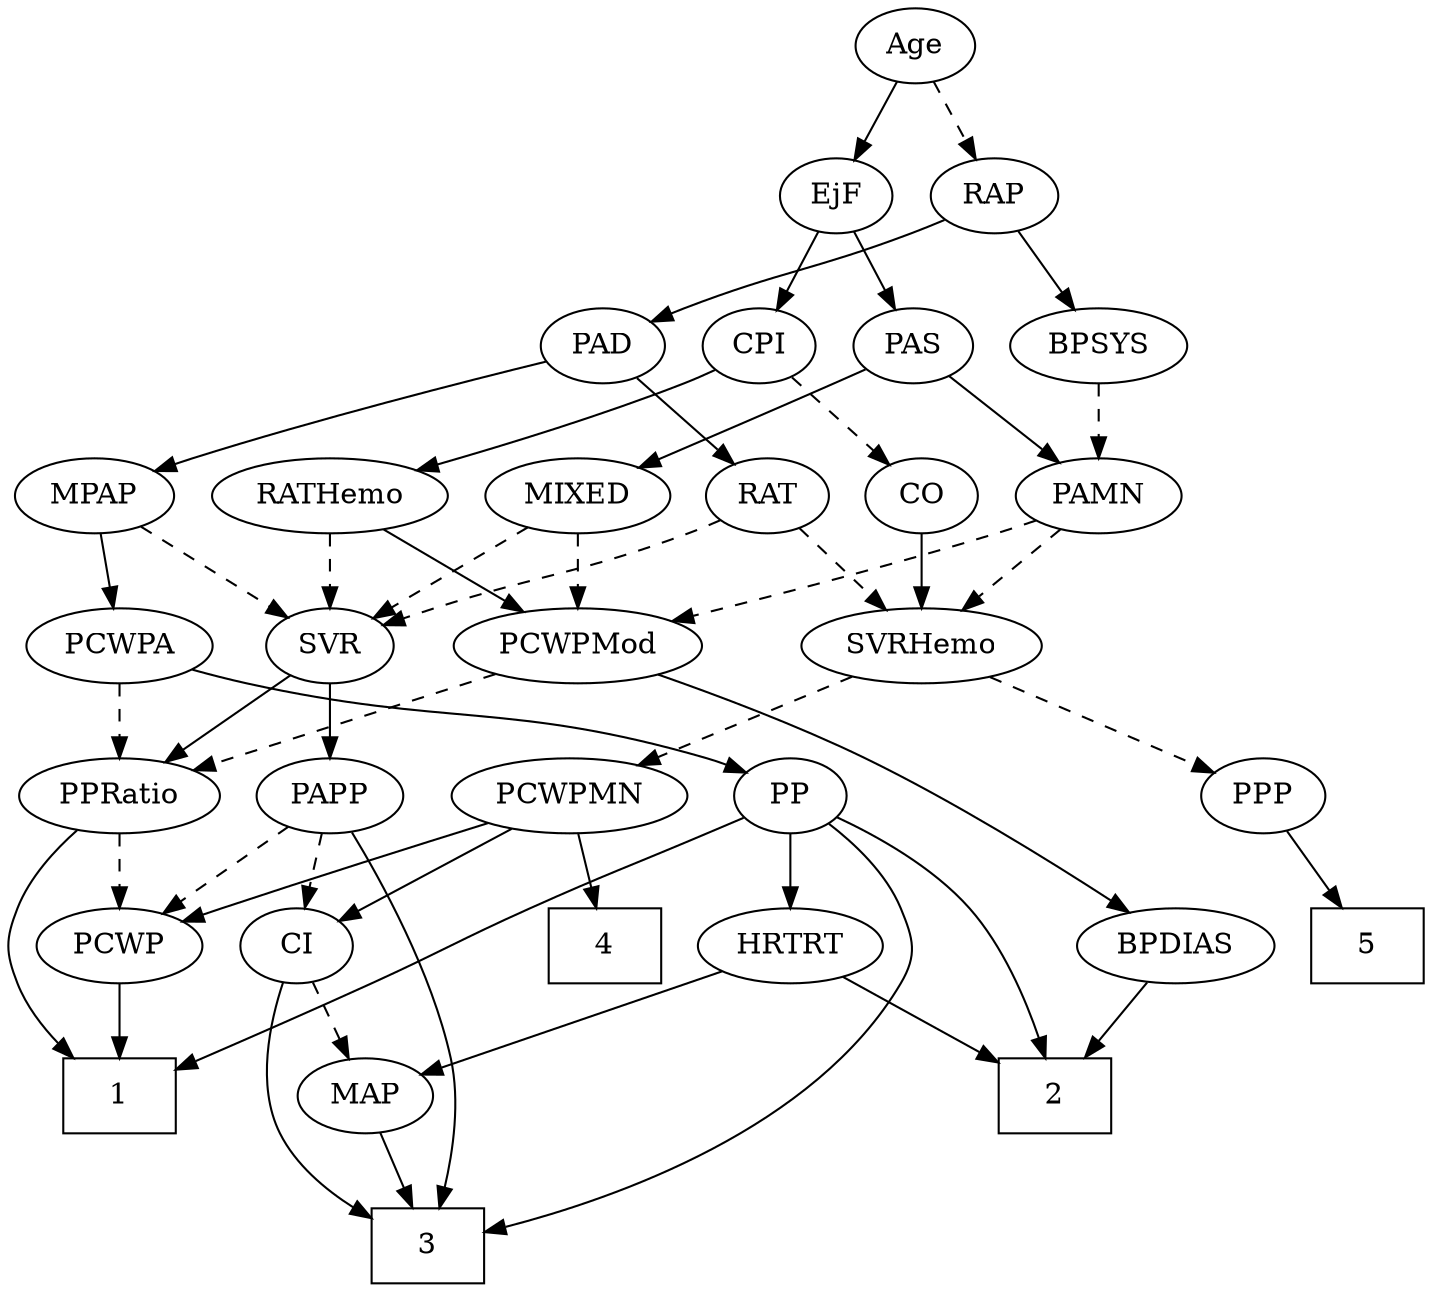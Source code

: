 strict digraph {
	graph [bb="0,0,678.61,612"];
	node [label="\N"];
	1	[height=0.5,
		pos="439.22,90",
		shape=box,
		width=0.75];
	2	[height=0.5,
		pos="168.22,90",
		shape=box,
		width=0.75];
	3	[height=0.5,
		pos="244.22,18",
		shape=box,
		width=0.75];
	4	[height=0.5,
		pos="287.22,162",
		shape=box,
		width=0.75];
	5	[height=0.5,
		pos="215.22,162",
		shape=box,
		width=0.75];
	Age	[height=0.5,
		pos="396.22,594",
		width=0.75];
	EjF	[height=0.5,
		pos="438.22,522",
		width=0.75];
	Age -> EjF	[pos="e,428.44,539.31 405.75,577.12 410.89,568.56 417.34,557.8 423.14,548.13",
		style=solid];
	RAP	[height=0.5,
		pos="355.22,522",
		width=0.77632];
	Age -> RAP	[pos="e,364.68,539.15 386.71,576.76 381.69,568.19 375.42,557.49 369.8,547.9",
		style=dashed];
	PAS	[height=0.5,
		pos="438.22,450",
		width=0.75];
	EjF -> PAS	[pos="e,438.22,468.1 438.22,503.7 438.22,495.98 438.22,486.71 438.22,478.11",
		style=solid];
	CPI	[height=0.5,
		pos="510.22,450",
		width=0.75];
	EjF -> CPI	[pos="e,495.42,465.38 452.79,506.83 462.97,496.94 476.74,483.55 488.25,472.36",
		style=solid];
	BPSYS	[height=0.5,
		pos="355.22,450",
		width=1.0471];
	RAP -> BPSYS	[pos="e,355.22,468.1 355.22,503.7 355.22,495.98 355.22,486.71 355.22,478.11",
		style=solid];
	PAD	[height=0.5,
		pos="271.22,450",
		width=0.79437];
	RAP -> PAD	[pos="e,287.78,464.8 338.62,507.17 326.31,496.91 309.34,482.77 295.5,471.24",
		style=solid];
	MIXED	[height=0.5,
		pos="521.22,378",
		width=1.1193];
	SVR	[height=0.5,
		pos="439.22,306",
		width=0.77632];
	MIXED -> SVR	[pos="e,455.31,320.74 503.43,361.81 491.57,351.69 475.85,338.27 462.93,327.24",
		style=dashed];
	PCWPMod	[height=0.5,
		pos="537.22,306",
		width=1.4443];
	MIXED -> PCWPMod	[pos="e,533.27,324.28 525.09,360.05 526.87,352.26 529.03,342.82 531.03,334.08",
		style=dashed];
	MPAP	[height=0.5,
		pos="193.22,378",
		width=0.97491];
	MPAP -> SVR	[pos="e,416.92,317.07 219.99,365.93 225.63,363.8 231.58,361.71 237.22,360 307.39,338.73 328.31,346.12 398.22,324 401.21,323.05 404.28,\
321.98 407.34,320.84",
		style=dashed];
	PCWPA	[height=0.5,
		pos="193.22,306",
		width=1.1555];
	MPAP -> PCWPA	[pos="e,193.22,324.1 193.22,359.7 193.22,351.98 193.22,342.71 193.22,334.11",
		style=solid];
	PAMN	[height=0.5,
		pos="355.22,378",
		width=1.011];
	BPSYS -> PAMN	[pos="e,355.22,396.1 355.22,431.7 355.22,423.98 355.22,414.71 355.22,406.11",
		style=dashed];
	PAD -> MPAP	[pos="e,209.79,393.87 255.43,434.83 244.55,425.07 229.88,411.9 217.52,400.8",
		style=solid];
	RAT	[height=0.5,
		pos="273.22,378",
		width=0.75827];
	PAD -> RAT	[pos="e,272.73,396.1 271.71,431.7 271.93,423.98 272.2,414.71 272.44,406.11",
		style=solid];
	CO	[height=0.5,
		pos="436.22,378",
		width=0.75];
	SVRHemo	[height=0.5,
		pos="339.22,306",
		width=1.3902];
	CO -> SVRHemo	[pos="e,360.62,322.45 418.43,364.16 404.55,354.14 384.97,340.02 368.75,328.31",
		style=solid];
	PAS -> MIXED	[pos="e,503.13,394.26 454.62,435.17 466.2,425.4 481.96,412.11 495.24,400.91",
		style=solid];
	PAS -> PAMN	[pos="e,373.02,394.01 421.82,435.17 410.16,425.34 394.27,411.93 380.93,400.69",
		style=solid];
	PAMN -> PCWPMod	[pos="e,503.58,319.94 383.26,366.22 412.75,354.87 459.56,336.87 493.82,323.69",
		style=dashed];
	PAMN -> SVRHemo	[pos="e,343.17,324.28 351.35,360.05 349.56,352.26 347.41,342.82 345.41,334.08",
		style=dashed];
	RATHemo	[height=0.5,
		pos="629.22,378",
		width=1.3721];
	RATHemo -> SVR	[pos="e,460.98,317.42 592.99,365.55 561.76,355.42 515.61,339.83 476.22,324 474.35,323.25 472.44,322.45 470.52,321.64",
		style=dashed];
	RATHemo -> PCWPMod	[pos="e,557.9,322.73 608.8,361.46 596.26,351.93 580.01,339.56 566.16,329.02",
		style=solid];
	CPI -> CO	[pos="e,451.17,393.14 495.24,434.83 484.71,424.87 470.44,411.37 458.56,400.14",
		style=dashed];
	CPI -> RATHemo	[pos="e,604.16,393.74 529.87,437.44 547.66,426.98 574.25,411.34 595.44,398.87",
		style=solid];
	RAT -> SVR	[pos="e,416.24,316.55 295.06,366.78 300.03,364.51 305.29,362.14 310.22,360 348.98,343.18 359.15,340.09 398.22,324 401.05,322.83 403.99,\
321.62 406.93,320.4",
		style=dashed];
	RAT -> SVRHemo	[pos="e,323.86,323.29 287.22,362.15 295.78,353.07 306.93,341.24 316.71,330.87",
		style=dashed];
	PPRatio	[height=0.5,
		pos="528.22,234",
		width=1.1013];
	SVR -> PPRatio	[pos="e,509.26,249.91 456.38,291.5 469.05,281.54 486.54,267.78 501.09,256.34",
		style=solid];
	PAPP	[height=0.5,
		pos="439.22,234",
		width=0.88464];
	SVR -> PAPP	[pos="e,439.22,252.1 439.22,287.7 439.22,279.98 439.22,270.71 439.22,262.11",
		style=solid];
	BPDIAS	[height=0.5,
		pos="610.22,162",
		width=1.1735];
	PCWPMod -> BPDIAS	[pos="e,605.52,180.04 551.52,288.67 559.82,278.61 570.02,265.15 577.22,252 588.12,232.09 596.84,207.84 602.58,189.69",
		style=solid];
	PCWPMod -> PPRatio	[pos="e,530.42,252.1 534.99,287.7 534,279.98 532.81,270.71 531.71,262.11",
		style=dashed];
	PP	[height=0.5,
		pos="122.22,234",
		width=0.75];
	PCWPA -> PP	[pos="e,136.82,249.39 177.11,289.12 167.36,279.51 154.81,267.13 144.16,256.63",
		style=solid];
	PCWPA -> PPRatio	[pos="e,499.01,246.19 230.45,297.6 245.85,294.57 263.88,291.07 280.22,288 368.99,271.34 392.92,275.15 480.22,252 483.2,251.21 486.26,250.32 \
489.32,249.37",
		style=dashed];
	PCWPMN	[height=0.5,
		pos="339.22,234",
		width=1.3902];
	PCWPMN -> 4	[pos="e,300.18,180.45 326.9,216.41 320.73,208.12 313.14,197.89 306.25,188.62",
		style=solid];
	PCWP	[height=0.5,
		pos="439.22,162",
		width=0.97491];
	PCWPMN -> PCWP	[pos="e,419.13,177.07 361.41,217.46 375.98,207.27 395.16,193.84 410.83,182.87",
		style=solid];
	CI	[height=0.5,
		pos="359.22,162",
		width=0.75];
	PCWPMN -> CI	[pos="e,354.42,179.79 344.06,216.05 346.32,208.14 349.07,198.54 351.59,189.69",
		style=solid];
	SVRHemo -> PCWPMN	[pos="e,339.22,252.1 339.22,287.7 339.22,279.98 339.22,270.71 339.22,262.11",
		style=dashed];
	PPP	[height=0.5,
		pos="229.22,234",
		width=0.75];
	SVRHemo -> PPP	[pos="e,248.04,246.97 315.62,289.98 298.42,279.04 275.05,264.17 256.96,252.65",
		style=dashed];
	BPDIAS -> 2	[pos="e,195.36,95.299 571.38,154.85 487.04,141.49 288.07,109.98 205.33,96.877",
		style=solid];
	MAP	[height=0.5,
		pos="92.219,90",
		width=0.84854];
	MAP -> 3	[pos="e,217.18,31.451 115.64,78.216 140.25,66.88 179.3,48.897 207.91,35.719",
		style=solid];
	PP -> 1	[pos="e,411.91,93.857 128.2,216.31 136.41,195.89 153.19,161.85 179.22,144 214.95,119.49 338.56,102.38 401.61,95.034",
		style=solid];
	PP -> 2	[pos="e,160.3,108.45 126.09,216.07 130.38,198.02 137.81,168.69 146.22,144 149.18,135.32 152.85,126.04 156.34,117.7",
		style=solid];
	PP -> 3	[pos="e,217.12,20.503 95.937,229.39 67.999,224 25.159,210.92 5.2192,180 -3.4516,166.55 0.65684,159.34 5.2192,144 16.116,107.37 21.361,\
94.542 52.219,72 98.585,38.13 165.58,25.9 206.93,21.487",
		style=solid];
	HRTRT	[height=0.5,
		pos="54.219,162",
		width=1.1013];
	PP -> HRTRT	[pos="e,69.713,178.95 108.13,218.5 99.114,209.22 87.215,196.97 76.89,186.34",
		style=solid];
	PPP -> 5	[pos="e,218.67,180.28 225.83,216.05 224.29,208.35 222.42,199.03 220.69,190.36",
		style=solid];
	PPRatio -> 1	[pos="e,455.34,108.37 521,215.98 512.88,197.59 498.79,167.74 483.22,144 476.96,134.45 469.24,124.65 462.04,116.12",
		style=solid];
	PPRatio -> PCWP	[pos="e,457.76,177.58 509.34,218.15 496.63,208.16 479.69,194.83 465.64,183.78",
		style=dashed];
	PCWP -> 1	[pos="e,439.22,108.1 439.22,143.7 439.22,135.98 439.22,126.71 439.22,118.11",
		style=solid];
	CI -> 3	[pos="e,258.22,36.288 346.91,145.8 327.21,121.48 288.38,73.533 264.52,44.072",
		style=solid];
	CI -> MAP	[pos="e,115.6,101.93 338.65,150.19 333.69,147.89 328.35,145.66 323.22,144 241.05,117.34 214.89,133.04 132.22,108 129.82,107.27 127.37,\
106.45 124.92,105.56",
		style=dashed];
	PAPP -> 3	[pos="e,271.5,21.367 455.97,218.63 465.98,208.89 477.78,195.07 483.22,180 491.32,157.57 479.08,76.335 475.22,72 449.85,43.53 340.1,28.501 \
281.47,22.375",
		style=solid];
	PAPP -> PCWP	[pos="e,439.22,180.1 439.22,215.7 439.22,207.98 439.22,198.71 439.22,190.11",
		style=dashed];
	PAPP -> CI	[pos="e,374.96,176.77 422.64,218.5 411.05,208.35 395.39,194.65 382.54,183.4",
		style=dashed];
	HRTRT -> 2	[pos="e,140.92,107.76 76.742,147.17 92.579,137.45 114.1,124.23 132.29,113.06",
		style=solid];
	HRTRT -> MAP	[pos="e,83.278,107.47 63.225,144.41 67.768,136.04 73.377,125.71 78.447,116.37",
		style=solid];
}
